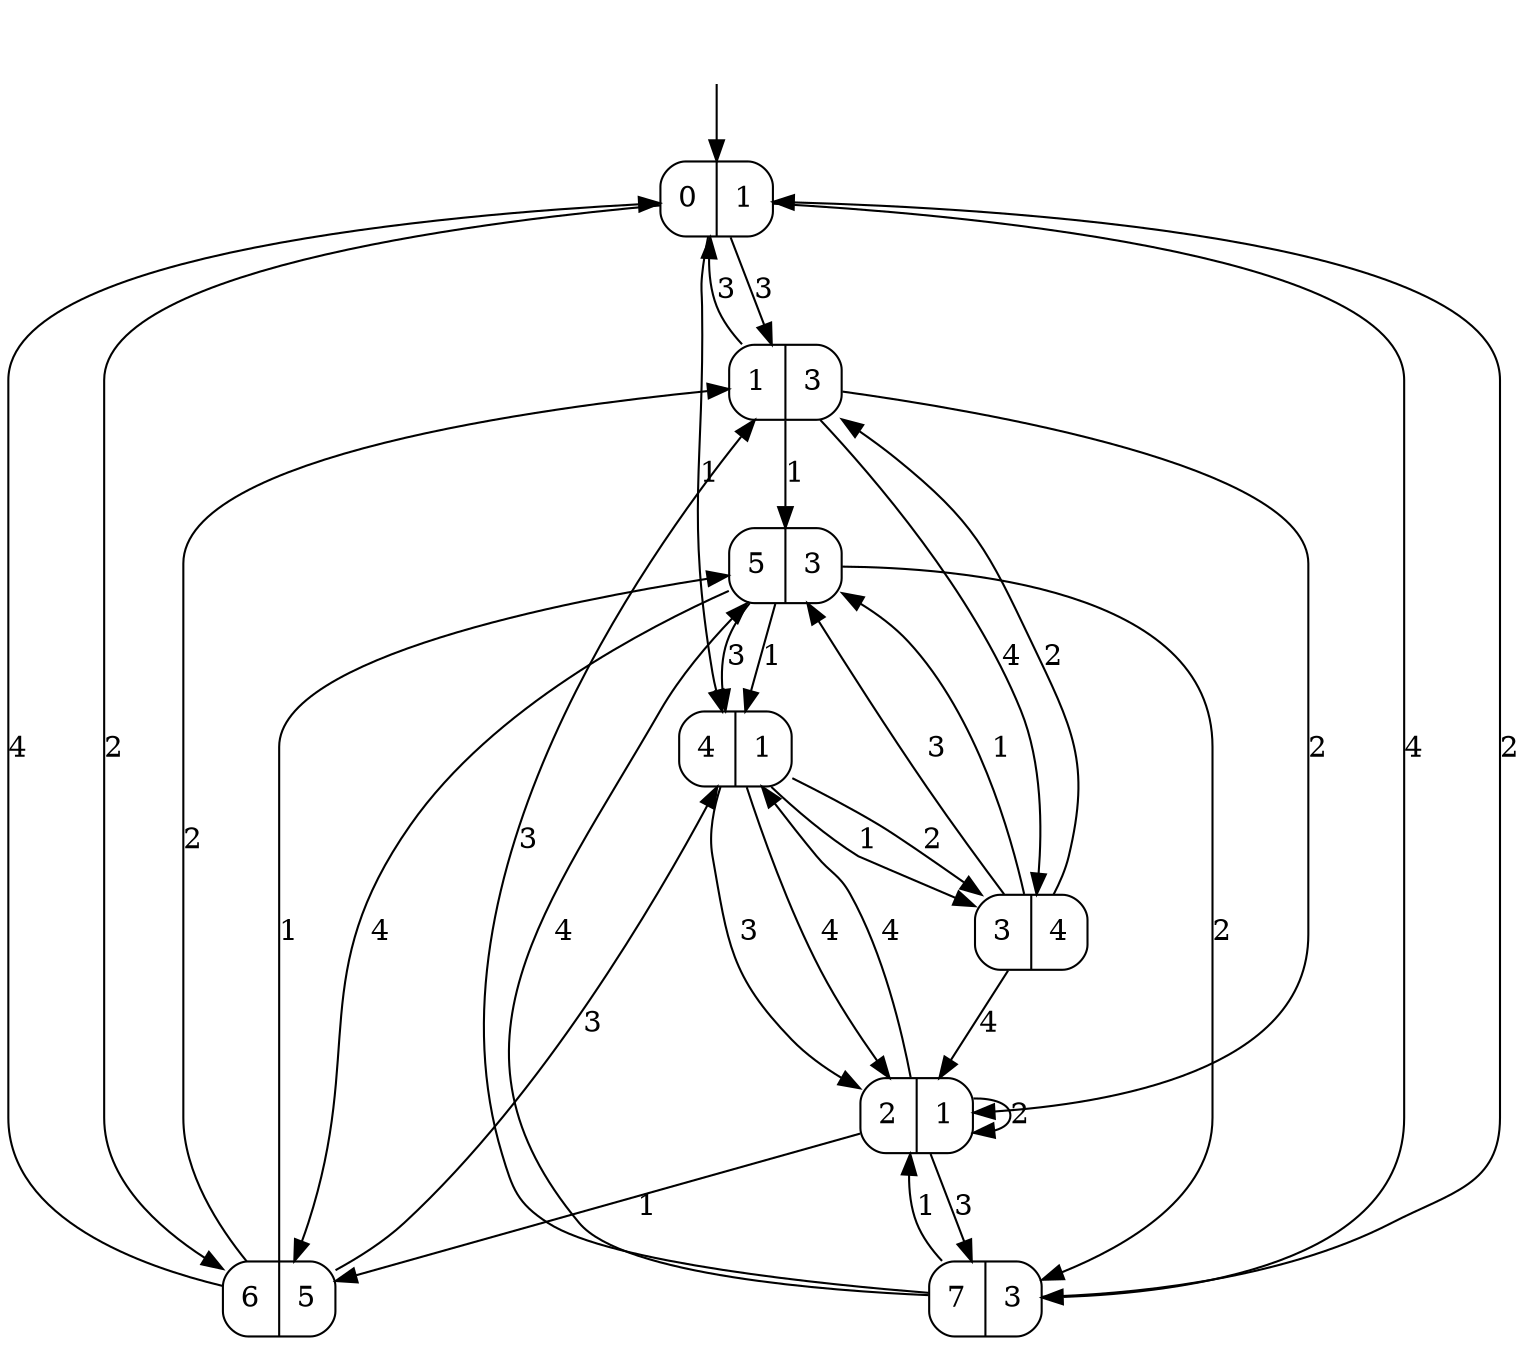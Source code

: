 digraph moore_size_8_inputs_4_output5_3 {
0 [label="0|1", shape=record, style=rounded];
1 [label="1|3", shape=record, style=rounded];
2 [label="2|1", shape=record, style=rounded];
3 [label="3|4", shape=record, style=rounded];
4 [label="4|1", shape=record, style=rounded];
5 [label="5|3", shape=record, style=rounded];
6 [label="6|5", shape=record, style=rounded];
7 [label="7|3", shape=record, style=rounded];
0 -> 4  [label=1];
0 -> 6  [label=2];
0 -> 1  [label=3];
0 -> 7  [label=4];
1 -> 5  [label=1];
1 -> 2  [label=2];
1 -> 0  [label=3];
1 -> 3  [label=4];
2 -> 6  [label=1];
2 -> 2  [label=2];
2 -> 7  [label=3];
2 -> 4  [label=4];
3 -> 5  [label=1];
3 -> 1  [label=2];
3 -> 5  [label=3];
3 -> 2  [label=4];
4 -> 3  [label=1];
4 -> 3  [label=2];
4 -> 2  [label=3];
4 -> 2  [label=4];
5 -> 4  [label=1];
5 -> 7  [label=2];
5 -> 4  [label=3];
5 -> 6  [label=4];
6 -> 5  [label=1];
6 -> 1  [label=2];
6 -> 4  [label=3];
6 -> 0  [label=4];
7 -> 2  [label=1];
7 -> 0  [label=2];
7 -> 1  [label=3];
7 -> 5  [label=4];
__start0 [label="", shape=none];
__start0 -> 0  [label=""];
}
